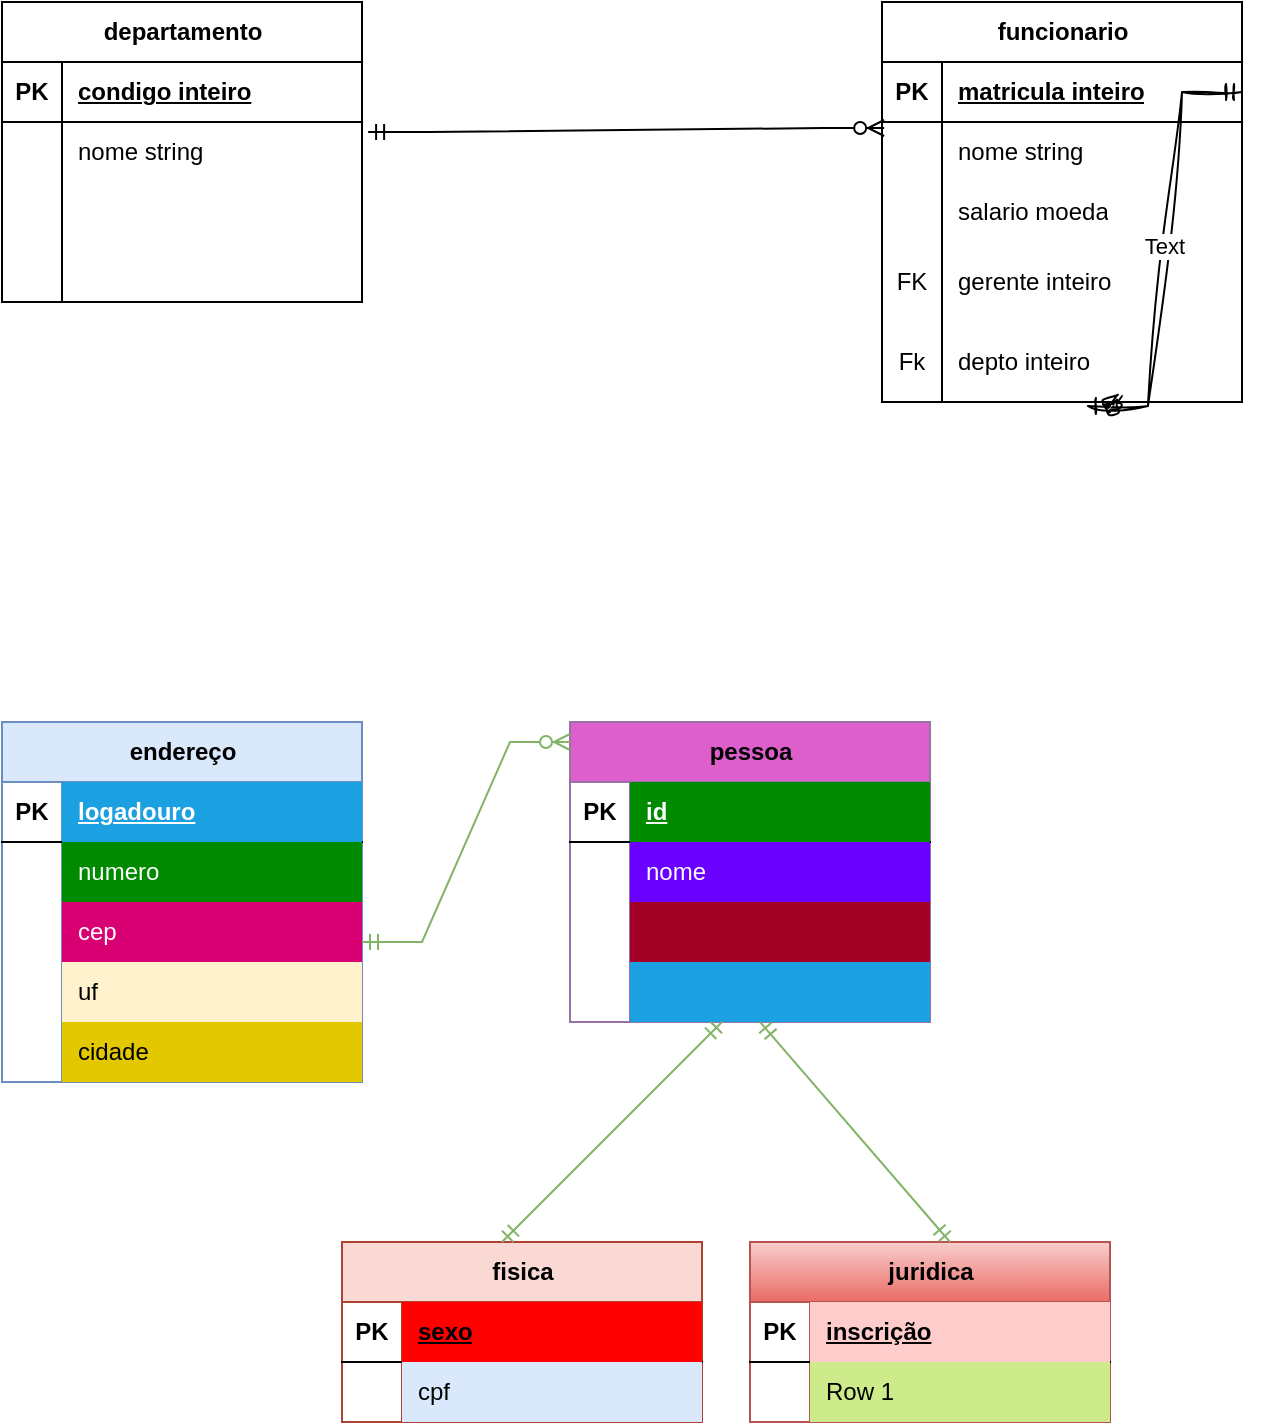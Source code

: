 <mxfile version="21.7.1" type="github">
  <diagram name="Página-1" id="R3Q_Zwbxp7mTut5ZmIHZ">
    <mxGraphModel dx="880" dy="478" grid="1" gridSize="10" guides="1" tooltips="1" connect="1" arrows="1" fold="1" page="1" pageScale="1" pageWidth="827" pageHeight="1169" math="0" shadow="0">
      <root>
        <mxCell id="0" />
        <mxCell id="1" parent="0" />
        <mxCell id="SeFAzHogyFQhGPew0i5G-4" value="departamento" style="shape=table;startSize=30;container=1;collapsible=1;childLayout=tableLayout;fixedRows=1;rowLines=0;fontStyle=1;align=center;resizeLast=1;html=1;" vertex="1" parent="1">
          <mxGeometry x="40" y="80" width="180" height="150" as="geometry" />
        </mxCell>
        <mxCell id="SeFAzHogyFQhGPew0i5G-5" value="" style="shape=tableRow;horizontal=0;startSize=0;swimlaneHead=0;swimlaneBody=0;fillColor=none;collapsible=0;dropTarget=0;points=[[0,0.5],[1,0.5]];portConstraint=eastwest;top=0;left=0;right=0;bottom=1;" vertex="1" parent="SeFAzHogyFQhGPew0i5G-4">
          <mxGeometry y="30" width="180" height="30" as="geometry" />
        </mxCell>
        <mxCell id="SeFAzHogyFQhGPew0i5G-6" value="PK" style="shape=partialRectangle;connectable=0;fillColor=none;top=0;left=0;bottom=0;right=0;fontStyle=1;overflow=hidden;whiteSpace=wrap;html=1;" vertex="1" parent="SeFAzHogyFQhGPew0i5G-5">
          <mxGeometry width="30" height="30" as="geometry">
            <mxRectangle width="30" height="30" as="alternateBounds" />
          </mxGeometry>
        </mxCell>
        <mxCell id="SeFAzHogyFQhGPew0i5G-7" value="condigo inteiro" style="shape=partialRectangle;connectable=0;fillColor=none;top=0;left=0;bottom=0;right=0;align=left;spacingLeft=6;fontStyle=5;overflow=hidden;whiteSpace=wrap;html=1;" vertex="1" parent="SeFAzHogyFQhGPew0i5G-5">
          <mxGeometry x="30" width="150" height="30" as="geometry">
            <mxRectangle width="150" height="30" as="alternateBounds" />
          </mxGeometry>
        </mxCell>
        <mxCell id="SeFAzHogyFQhGPew0i5G-8" value="" style="shape=tableRow;horizontal=0;startSize=0;swimlaneHead=0;swimlaneBody=0;fillColor=none;collapsible=0;dropTarget=0;points=[[0,0.5],[1,0.5]];portConstraint=eastwest;top=0;left=0;right=0;bottom=0;" vertex="1" parent="SeFAzHogyFQhGPew0i5G-4">
          <mxGeometry y="60" width="180" height="30" as="geometry" />
        </mxCell>
        <mxCell id="SeFAzHogyFQhGPew0i5G-9" value="" style="shape=partialRectangle;connectable=0;fillColor=none;top=0;left=0;bottom=0;right=0;editable=1;overflow=hidden;whiteSpace=wrap;html=1;" vertex="1" parent="SeFAzHogyFQhGPew0i5G-8">
          <mxGeometry width="30" height="30" as="geometry">
            <mxRectangle width="30" height="30" as="alternateBounds" />
          </mxGeometry>
        </mxCell>
        <mxCell id="SeFAzHogyFQhGPew0i5G-10" value="nome string" style="shape=partialRectangle;connectable=0;fillColor=none;top=0;left=0;bottom=0;right=0;align=left;spacingLeft=6;overflow=hidden;whiteSpace=wrap;html=1;" vertex="1" parent="SeFAzHogyFQhGPew0i5G-8">
          <mxGeometry x="30" width="150" height="30" as="geometry">
            <mxRectangle width="150" height="30" as="alternateBounds" />
          </mxGeometry>
        </mxCell>
        <mxCell id="SeFAzHogyFQhGPew0i5G-11" value="" style="shape=tableRow;horizontal=0;startSize=0;swimlaneHead=0;swimlaneBody=0;fillColor=none;collapsible=0;dropTarget=0;points=[[0,0.5],[1,0.5]];portConstraint=eastwest;top=0;left=0;right=0;bottom=0;" vertex="1" parent="SeFAzHogyFQhGPew0i5G-4">
          <mxGeometry y="90" width="180" height="30" as="geometry" />
        </mxCell>
        <mxCell id="SeFAzHogyFQhGPew0i5G-12" value="" style="shape=partialRectangle;connectable=0;fillColor=none;top=0;left=0;bottom=0;right=0;editable=1;overflow=hidden;whiteSpace=wrap;html=1;" vertex="1" parent="SeFAzHogyFQhGPew0i5G-11">
          <mxGeometry width="30" height="30" as="geometry">
            <mxRectangle width="30" height="30" as="alternateBounds" />
          </mxGeometry>
        </mxCell>
        <mxCell id="SeFAzHogyFQhGPew0i5G-13" value="" style="shape=partialRectangle;connectable=0;fillColor=none;top=0;left=0;bottom=0;right=0;align=left;spacingLeft=6;overflow=hidden;whiteSpace=wrap;html=1;" vertex="1" parent="SeFAzHogyFQhGPew0i5G-11">
          <mxGeometry x="30" width="150" height="30" as="geometry">
            <mxRectangle width="150" height="30" as="alternateBounds" />
          </mxGeometry>
        </mxCell>
        <mxCell id="SeFAzHogyFQhGPew0i5G-14" value="" style="shape=tableRow;horizontal=0;startSize=0;swimlaneHead=0;swimlaneBody=0;fillColor=none;collapsible=0;dropTarget=0;points=[[0,0.5],[1,0.5]];portConstraint=eastwest;top=0;left=0;right=0;bottom=0;" vertex="1" parent="SeFAzHogyFQhGPew0i5G-4">
          <mxGeometry y="120" width="180" height="30" as="geometry" />
        </mxCell>
        <mxCell id="SeFAzHogyFQhGPew0i5G-15" value="" style="shape=partialRectangle;connectable=0;fillColor=none;top=0;left=0;bottom=0;right=0;editable=1;overflow=hidden;whiteSpace=wrap;html=1;" vertex="1" parent="SeFAzHogyFQhGPew0i5G-14">
          <mxGeometry width="30" height="30" as="geometry">
            <mxRectangle width="30" height="30" as="alternateBounds" />
          </mxGeometry>
        </mxCell>
        <mxCell id="SeFAzHogyFQhGPew0i5G-16" value="" style="shape=partialRectangle;connectable=0;fillColor=none;top=0;left=0;bottom=0;right=0;align=left;spacingLeft=6;overflow=hidden;whiteSpace=wrap;html=1;" vertex="1" parent="SeFAzHogyFQhGPew0i5G-14">
          <mxGeometry x="30" width="150" height="30" as="geometry">
            <mxRectangle width="150" height="30" as="alternateBounds" />
          </mxGeometry>
        </mxCell>
        <mxCell id="SeFAzHogyFQhGPew0i5G-17" value="funcionario" style="shape=table;startSize=30;container=1;collapsible=1;childLayout=tableLayout;fixedRows=1;rowLines=0;fontStyle=1;align=center;resizeLast=1;html=1;" vertex="1" parent="1">
          <mxGeometry x="480" y="80" width="180" height="200" as="geometry" />
        </mxCell>
        <mxCell id="SeFAzHogyFQhGPew0i5G-18" value="" style="shape=tableRow;horizontal=0;startSize=0;swimlaneHead=0;swimlaneBody=0;fillColor=none;collapsible=0;dropTarget=0;points=[[0,0.5],[1,0.5]];portConstraint=eastwest;top=0;left=0;right=0;bottom=1;" vertex="1" parent="SeFAzHogyFQhGPew0i5G-17">
          <mxGeometry y="30" width="180" height="30" as="geometry" />
        </mxCell>
        <mxCell id="SeFAzHogyFQhGPew0i5G-19" value="PK" style="shape=partialRectangle;connectable=0;fillColor=none;top=0;left=0;bottom=0;right=0;fontStyle=1;overflow=hidden;whiteSpace=wrap;html=1;" vertex="1" parent="SeFAzHogyFQhGPew0i5G-18">
          <mxGeometry width="30" height="30" as="geometry">
            <mxRectangle width="30" height="30" as="alternateBounds" />
          </mxGeometry>
        </mxCell>
        <mxCell id="SeFAzHogyFQhGPew0i5G-20" value="matricula inteiro" style="shape=partialRectangle;connectable=0;fillColor=none;top=0;left=0;bottom=0;right=0;align=left;spacingLeft=6;fontStyle=5;overflow=hidden;whiteSpace=wrap;html=1;" vertex="1" parent="SeFAzHogyFQhGPew0i5G-18">
          <mxGeometry x="30" width="150" height="30" as="geometry">
            <mxRectangle width="150" height="30" as="alternateBounds" />
          </mxGeometry>
        </mxCell>
        <mxCell id="SeFAzHogyFQhGPew0i5G-21" value="" style="shape=tableRow;horizontal=0;startSize=0;swimlaneHead=0;swimlaneBody=0;fillColor=none;collapsible=0;dropTarget=0;points=[[0,0.5],[1,0.5]];portConstraint=eastwest;top=0;left=0;right=0;bottom=0;" vertex="1" parent="SeFAzHogyFQhGPew0i5G-17">
          <mxGeometry y="60" width="180" height="30" as="geometry" />
        </mxCell>
        <mxCell id="SeFAzHogyFQhGPew0i5G-22" value="" style="shape=partialRectangle;connectable=0;fillColor=none;top=0;left=0;bottom=0;right=0;editable=1;overflow=hidden;whiteSpace=wrap;html=1;" vertex="1" parent="SeFAzHogyFQhGPew0i5G-21">
          <mxGeometry width="30" height="30" as="geometry">
            <mxRectangle width="30" height="30" as="alternateBounds" />
          </mxGeometry>
        </mxCell>
        <mxCell id="SeFAzHogyFQhGPew0i5G-23" value="nome string" style="shape=partialRectangle;connectable=0;fillColor=none;top=0;left=0;bottom=0;right=0;align=left;spacingLeft=6;overflow=hidden;whiteSpace=wrap;html=1;" vertex="1" parent="SeFAzHogyFQhGPew0i5G-21">
          <mxGeometry x="30" width="150" height="30" as="geometry">
            <mxRectangle width="150" height="30" as="alternateBounds" />
          </mxGeometry>
        </mxCell>
        <mxCell id="SeFAzHogyFQhGPew0i5G-24" value="" style="shape=tableRow;horizontal=0;startSize=0;swimlaneHead=0;swimlaneBody=0;fillColor=none;collapsible=0;dropTarget=0;points=[[0,0.5],[1,0.5]];portConstraint=eastwest;top=0;left=0;right=0;bottom=0;" vertex="1" parent="SeFAzHogyFQhGPew0i5G-17">
          <mxGeometry y="90" width="180" height="30" as="geometry" />
        </mxCell>
        <mxCell id="SeFAzHogyFQhGPew0i5G-25" value="" style="shape=partialRectangle;connectable=0;fillColor=none;top=0;left=0;bottom=0;right=0;editable=1;overflow=hidden;whiteSpace=wrap;html=1;" vertex="1" parent="SeFAzHogyFQhGPew0i5G-24">
          <mxGeometry width="30" height="30" as="geometry">
            <mxRectangle width="30" height="30" as="alternateBounds" />
          </mxGeometry>
        </mxCell>
        <mxCell id="SeFAzHogyFQhGPew0i5G-26" value="salario moeda" style="shape=partialRectangle;connectable=0;fillColor=none;top=0;left=0;bottom=0;right=0;align=left;spacingLeft=6;overflow=hidden;whiteSpace=wrap;html=1;" vertex="1" parent="SeFAzHogyFQhGPew0i5G-24">
          <mxGeometry x="30" width="150" height="30" as="geometry">
            <mxRectangle width="150" height="30" as="alternateBounds" />
          </mxGeometry>
        </mxCell>
        <mxCell id="SeFAzHogyFQhGPew0i5G-27" value="" style="shape=tableRow;horizontal=0;startSize=0;swimlaneHead=0;swimlaneBody=0;fillColor=none;collapsible=0;dropTarget=0;points=[[0,0.5],[1,0.5]];portConstraint=eastwest;top=0;left=0;right=0;bottom=0;" vertex="1" parent="SeFAzHogyFQhGPew0i5G-17">
          <mxGeometry y="120" width="180" height="40" as="geometry" />
        </mxCell>
        <mxCell id="SeFAzHogyFQhGPew0i5G-28" value="FK" style="shape=partialRectangle;connectable=0;fillColor=none;top=0;left=0;bottom=0;right=0;editable=1;overflow=hidden;whiteSpace=wrap;html=1;" vertex="1" parent="SeFAzHogyFQhGPew0i5G-27">
          <mxGeometry width="30" height="40" as="geometry">
            <mxRectangle width="30" height="40" as="alternateBounds" />
          </mxGeometry>
        </mxCell>
        <mxCell id="SeFAzHogyFQhGPew0i5G-29" value="gerente inteiro" style="shape=partialRectangle;connectable=0;fillColor=none;top=0;left=0;bottom=0;right=0;align=left;spacingLeft=6;overflow=hidden;whiteSpace=wrap;html=1;" vertex="1" parent="SeFAzHogyFQhGPew0i5G-27">
          <mxGeometry x="30" width="150" height="40" as="geometry">
            <mxRectangle width="150" height="40" as="alternateBounds" />
          </mxGeometry>
        </mxCell>
        <mxCell id="SeFAzHogyFQhGPew0i5G-34" style="shape=tableRow;horizontal=0;startSize=0;swimlaneHead=0;swimlaneBody=0;fillColor=none;collapsible=0;dropTarget=0;points=[[0,0.5],[1,0.5]];portConstraint=eastwest;top=0;left=0;right=0;bottom=0;" vertex="1" parent="SeFAzHogyFQhGPew0i5G-17">
          <mxGeometry y="160" width="180" height="40" as="geometry" />
        </mxCell>
        <mxCell id="SeFAzHogyFQhGPew0i5G-35" value="Fk" style="shape=partialRectangle;connectable=0;fillColor=none;top=0;left=0;bottom=0;right=0;editable=1;overflow=hidden;whiteSpace=wrap;html=1;" vertex="1" parent="SeFAzHogyFQhGPew0i5G-34">
          <mxGeometry width="30" height="40" as="geometry">
            <mxRectangle width="30" height="40" as="alternateBounds" />
          </mxGeometry>
        </mxCell>
        <mxCell id="SeFAzHogyFQhGPew0i5G-36" value="depto inteiro" style="shape=partialRectangle;connectable=0;fillColor=none;top=0;left=0;bottom=0;right=0;align=left;spacingLeft=6;overflow=hidden;whiteSpace=wrap;html=1;" vertex="1" parent="SeFAzHogyFQhGPew0i5G-34">
          <mxGeometry x="30" width="150" height="40" as="geometry">
            <mxRectangle width="150" height="40" as="alternateBounds" />
          </mxGeometry>
        </mxCell>
        <mxCell id="SeFAzHogyFQhGPew0i5G-38" value="" style="edgeStyle=entityRelationEdgeStyle;fontSize=12;html=1;endArrow=ERzeroToOne;startArrow=ERmandOne;rounded=0;entryX=0.572;entryY=1.05;entryDx=0;entryDy=0;entryPerimeter=0;exitX=1;exitY=0.5;exitDx=0;exitDy=0;sketch=1;curveFitting=1;jiggle=2;" edge="1" parent="SeFAzHogyFQhGPew0i5G-17" source="SeFAzHogyFQhGPew0i5G-18" target="SeFAzHogyFQhGPew0i5G-34">
          <mxGeometry width="100" height="100" relative="1" as="geometry">
            <mxPoint x="190" y="197" as="sourcePoint" />
            <mxPoint x="120" y="-23" as="targetPoint" />
            <Array as="points">
              <mxPoint x="190" y="-43" />
              <mxPoint x="240" y="117" />
              <mxPoint x="210" y="117" />
              <mxPoint x="210" y="37" />
              <mxPoint x="200" y="37" />
              <mxPoint x="200" y="27" />
            </Array>
          </mxGeometry>
        </mxCell>
        <mxCell id="SeFAzHogyFQhGPew0i5G-39" value="Text" style="edgeLabel;html=1;align=center;verticalAlign=middle;resizable=0;points=[];" vertex="1" connectable="0" parent="SeFAzHogyFQhGPew0i5G-38">
          <mxGeometry x="-0.013" y="-1" relative="1" as="geometry">
            <mxPoint as="offset" />
          </mxGeometry>
        </mxCell>
        <mxCell id="SeFAzHogyFQhGPew0i5G-30" value="" style="edgeStyle=entityRelationEdgeStyle;fontSize=12;html=1;endArrow=ERzeroToMany;startArrow=ERmandOne;rounded=0;exitX=1.017;exitY=0.167;exitDx=0;exitDy=0;exitPerimeter=0;entryX=0.006;entryY=0.1;entryDx=0;entryDy=0;entryPerimeter=0;" edge="1" parent="1" source="SeFAzHogyFQhGPew0i5G-8" target="SeFAzHogyFQhGPew0i5G-21">
          <mxGeometry width="100" height="100" relative="1" as="geometry">
            <mxPoint x="220" y="230" as="sourcePoint" />
            <mxPoint x="470" y="150" as="targetPoint" />
            <Array as="points">
              <mxPoint x="180" y="90" />
              <mxPoint x="200" y="110" />
            </Array>
          </mxGeometry>
        </mxCell>
        <mxCell id="SeFAzHogyFQhGPew0i5G-40" value="endereço" style="shape=table;startSize=30;container=1;collapsible=1;childLayout=tableLayout;fixedRows=1;rowLines=0;fontStyle=1;align=center;resizeLast=1;html=1;fillColor=#dae8fc;strokeColor=#6c8ebf;" vertex="1" parent="1">
          <mxGeometry x="40" y="440" width="180" height="180" as="geometry" />
        </mxCell>
        <mxCell id="SeFAzHogyFQhGPew0i5G-41" value="" style="shape=tableRow;horizontal=0;startSize=0;swimlaneHead=0;swimlaneBody=0;fillColor=none;collapsible=0;dropTarget=0;points=[[0,0.5],[1,0.5]];portConstraint=eastwest;top=0;left=0;right=0;bottom=1;" vertex="1" parent="SeFAzHogyFQhGPew0i5G-40">
          <mxGeometry y="30" width="180" height="30" as="geometry" />
        </mxCell>
        <mxCell id="SeFAzHogyFQhGPew0i5G-42" value="PK" style="shape=partialRectangle;connectable=0;fillColor=none;top=0;left=0;bottom=0;right=0;fontStyle=1;overflow=hidden;whiteSpace=wrap;html=1;" vertex="1" parent="SeFAzHogyFQhGPew0i5G-41">
          <mxGeometry width="30" height="30" as="geometry">
            <mxRectangle width="30" height="30" as="alternateBounds" />
          </mxGeometry>
        </mxCell>
        <mxCell id="SeFAzHogyFQhGPew0i5G-43" value="logadouro" style="shape=partialRectangle;connectable=0;fillColor=#1ba1e2;top=0;left=0;bottom=0;right=0;align=left;spacingLeft=6;fontStyle=5;overflow=hidden;whiteSpace=wrap;html=1;fontColor=#ffffff;strokeColor=#006EAF;" vertex="1" parent="SeFAzHogyFQhGPew0i5G-41">
          <mxGeometry x="30" width="150" height="30" as="geometry">
            <mxRectangle width="150" height="30" as="alternateBounds" />
          </mxGeometry>
        </mxCell>
        <mxCell id="SeFAzHogyFQhGPew0i5G-44" value="" style="shape=tableRow;horizontal=0;startSize=0;swimlaneHead=0;swimlaneBody=0;fillColor=none;collapsible=0;dropTarget=0;points=[[0,0.5],[1,0.5]];portConstraint=eastwest;top=0;left=0;right=0;bottom=0;" vertex="1" parent="SeFAzHogyFQhGPew0i5G-40">
          <mxGeometry y="60" width="180" height="30" as="geometry" />
        </mxCell>
        <mxCell id="SeFAzHogyFQhGPew0i5G-45" value="" style="shape=partialRectangle;connectable=0;fillColor=none;top=0;left=0;bottom=0;right=0;editable=1;overflow=hidden;whiteSpace=wrap;html=1;" vertex="1" parent="SeFAzHogyFQhGPew0i5G-44">
          <mxGeometry width="30" height="30" as="geometry">
            <mxRectangle width="30" height="30" as="alternateBounds" />
          </mxGeometry>
        </mxCell>
        <mxCell id="SeFAzHogyFQhGPew0i5G-46" value="numero" style="shape=partialRectangle;connectable=0;fillColor=#008a00;top=0;left=0;bottom=0;right=0;align=left;spacingLeft=6;overflow=hidden;whiteSpace=wrap;html=1;fontColor=#ffffff;strokeColor=#005700;" vertex="1" parent="SeFAzHogyFQhGPew0i5G-44">
          <mxGeometry x="30" width="150" height="30" as="geometry">
            <mxRectangle width="150" height="30" as="alternateBounds" />
          </mxGeometry>
        </mxCell>
        <mxCell id="SeFAzHogyFQhGPew0i5G-47" value="" style="shape=tableRow;horizontal=0;startSize=0;swimlaneHead=0;swimlaneBody=0;fillColor=none;collapsible=0;dropTarget=0;points=[[0,0.5],[1,0.5]];portConstraint=eastwest;top=0;left=0;right=0;bottom=0;" vertex="1" parent="SeFAzHogyFQhGPew0i5G-40">
          <mxGeometry y="90" width="180" height="30" as="geometry" />
        </mxCell>
        <mxCell id="SeFAzHogyFQhGPew0i5G-48" value="" style="shape=partialRectangle;connectable=0;fillColor=none;top=0;left=0;bottom=0;right=0;editable=1;overflow=hidden;whiteSpace=wrap;html=1;" vertex="1" parent="SeFAzHogyFQhGPew0i5G-47">
          <mxGeometry width="30" height="30" as="geometry">
            <mxRectangle width="30" height="30" as="alternateBounds" />
          </mxGeometry>
        </mxCell>
        <mxCell id="SeFAzHogyFQhGPew0i5G-49" value="cep" style="shape=partialRectangle;connectable=0;fillColor=#d80073;top=0;left=0;bottom=0;right=0;align=left;spacingLeft=6;overflow=hidden;whiteSpace=wrap;html=1;fontColor=#ffffff;strokeColor=#A50040;" vertex="1" parent="SeFAzHogyFQhGPew0i5G-47">
          <mxGeometry x="30" width="150" height="30" as="geometry">
            <mxRectangle width="150" height="30" as="alternateBounds" />
          </mxGeometry>
        </mxCell>
        <mxCell id="SeFAzHogyFQhGPew0i5G-50" value="" style="shape=tableRow;horizontal=0;startSize=0;swimlaneHead=0;swimlaneBody=0;fillColor=none;collapsible=0;dropTarget=0;points=[[0,0.5],[1,0.5]];portConstraint=eastwest;top=0;left=0;right=0;bottom=0;" vertex="1" parent="SeFAzHogyFQhGPew0i5G-40">
          <mxGeometry y="120" width="180" height="30" as="geometry" />
        </mxCell>
        <mxCell id="SeFAzHogyFQhGPew0i5G-51" value="" style="shape=partialRectangle;connectable=0;fillColor=none;top=0;left=0;bottom=0;right=0;editable=1;overflow=hidden;whiteSpace=wrap;html=1;" vertex="1" parent="SeFAzHogyFQhGPew0i5G-50">
          <mxGeometry width="30" height="30" as="geometry">
            <mxRectangle width="30" height="30" as="alternateBounds" />
          </mxGeometry>
        </mxCell>
        <mxCell id="SeFAzHogyFQhGPew0i5G-52" value="uf" style="shape=partialRectangle;connectable=0;fillColor=#fff2cc;top=0;left=0;bottom=0;right=0;align=left;spacingLeft=6;overflow=hidden;whiteSpace=wrap;html=1;strokeColor=#d6b656;" vertex="1" parent="SeFAzHogyFQhGPew0i5G-50">
          <mxGeometry x="30" width="150" height="30" as="geometry">
            <mxRectangle width="150" height="30" as="alternateBounds" />
          </mxGeometry>
        </mxCell>
        <mxCell id="SeFAzHogyFQhGPew0i5G-66" style="shape=tableRow;horizontal=0;startSize=0;swimlaneHead=0;swimlaneBody=0;fillColor=none;collapsible=0;dropTarget=0;points=[[0,0.5],[1,0.5]];portConstraint=eastwest;top=0;left=0;right=0;bottom=0;" vertex="1" parent="SeFAzHogyFQhGPew0i5G-40">
          <mxGeometry y="150" width="180" height="30" as="geometry" />
        </mxCell>
        <mxCell id="SeFAzHogyFQhGPew0i5G-67" style="shape=partialRectangle;connectable=0;fillColor=none;top=0;left=0;bottom=0;right=0;editable=1;overflow=hidden;whiteSpace=wrap;html=1;" vertex="1" parent="SeFAzHogyFQhGPew0i5G-66">
          <mxGeometry width="30" height="30" as="geometry">
            <mxRectangle width="30" height="30" as="alternateBounds" />
          </mxGeometry>
        </mxCell>
        <mxCell id="SeFAzHogyFQhGPew0i5G-68" value="cidade" style="shape=partialRectangle;connectable=0;fillColor=#e3c800;top=0;left=0;bottom=0;right=0;align=left;spacingLeft=6;overflow=hidden;whiteSpace=wrap;html=1;fontColor=#000000;strokeColor=#B09500;" vertex="1" parent="SeFAzHogyFQhGPew0i5G-66">
          <mxGeometry x="30" width="150" height="30" as="geometry">
            <mxRectangle width="150" height="30" as="alternateBounds" />
          </mxGeometry>
        </mxCell>
        <mxCell id="SeFAzHogyFQhGPew0i5G-53" value="pessoa" style="shape=table;startSize=30;container=1;collapsible=1;childLayout=tableLayout;fixedRows=1;rowLines=0;fontStyle=1;align=center;resizeLast=1;html=1;fillColor=#dd5fcc;strokeColor=#9673a6;" vertex="1" parent="1">
          <mxGeometry x="324" y="440" width="180" height="150" as="geometry" />
        </mxCell>
        <mxCell id="SeFAzHogyFQhGPew0i5G-54" value="" style="shape=tableRow;horizontal=0;startSize=0;swimlaneHead=0;swimlaneBody=0;fillColor=none;collapsible=0;dropTarget=0;points=[[0,0.5],[1,0.5]];portConstraint=eastwest;top=0;left=0;right=0;bottom=1;" vertex="1" parent="SeFAzHogyFQhGPew0i5G-53">
          <mxGeometry y="30" width="180" height="30" as="geometry" />
        </mxCell>
        <mxCell id="SeFAzHogyFQhGPew0i5G-55" value="PK" style="shape=partialRectangle;connectable=0;fillColor=none;top=0;left=0;bottom=0;right=0;fontStyle=1;overflow=hidden;whiteSpace=wrap;html=1;" vertex="1" parent="SeFAzHogyFQhGPew0i5G-54">
          <mxGeometry width="30" height="30" as="geometry">
            <mxRectangle width="30" height="30" as="alternateBounds" />
          </mxGeometry>
        </mxCell>
        <mxCell id="SeFAzHogyFQhGPew0i5G-56" value="id" style="shape=partialRectangle;connectable=0;fillColor=#008a00;top=0;left=0;bottom=0;right=0;align=left;spacingLeft=6;fontStyle=5;overflow=hidden;whiteSpace=wrap;html=1;fontColor=#ffffff;strokeColor=#005700;" vertex="1" parent="SeFAzHogyFQhGPew0i5G-54">
          <mxGeometry x="30" width="150" height="30" as="geometry">
            <mxRectangle width="150" height="30" as="alternateBounds" />
          </mxGeometry>
        </mxCell>
        <mxCell id="SeFAzHogyFQhGPew0i5G-57" value="" style="shape=tableRow;horizontal=0;startSize=0;swimlaneHead=0;swimlaneBody=0;fillColor=none;collapsible=0;dropTarget=0;points=[[0,0.5],[1,0.5]];portConstraint=eastwest;top=0;left=0;right=0;bottom=0;" vertex="1" parent="SeFAzHogyFQhGPew0i5G-53">
          <mxGeometry y="60" width="180" height="30" as="geometry" />
        </mxCell>
        <mxCell id="SeFAzHogyFQhGPew0i5G-58" value="" style="shape=partialRectangle;connectable=0;fillColor=none;top=0;left=0;bottom=0;right=0;editable=1;overflow=hidden;whiteSpace=wrap;html=1;" vertex="1" parent="SeFAzHogyFQhGPew0i5G-57">
          <mxGeometry width="30" height="30" as="geometry">
            <mxRectangle width="30" height="30" as="alternateBounds" />
          </mxGeometry>
        </mxCell>
        <mxCell id="SeFAzHogyFQhGPew0i5G-59" value="nome" style="shape=partialRectangle;connectable=0;fillColor=#6a00ff;top=0;left=0;bottom=0;right=0;align=left;spacingLeft=6;overflow=hidden;whiteSpace=wrap;html=1;fontColor=#ffffff;strokeColor=#3700CC;" vertex="1" parent="SeFAzHogyFQhGPew0i5G-57">
          <mxGeometry x="30" width="150" height="30" as="geometry">
            <mxRectangle width="150" height="30" as="alternateBounds" />
          </mxGeometry>
        </mxCell>
        <mxCell id="SeFAzHogyFQhGPew0i5G-60" value="" style="shape=tableRow;horizontal=0;startSize=0;swimlaneHead=0;swimlaneBody=0;fillColor=none;collapsible=0;dropTarget=0;points=[[0,0.5],[1,0.5]];portConstraint=eastwest;top=0;left=0;right=0;bottom=0;" vertex="1" parent="SeFAzHogyFQhGPew0i5G-53">
          <mxGeometry y="90" width="180" height="30" as="geometry" />
        </mxCell>
        <mxCell id="SeFAzHogyFQhGPew0i5G-61" value="" style="shape=partialRectangle;connectable=0;fillColor=none;top=0;left=0;bottom=0;right=0;editable=1;overflow=hidden;whiteSpace=wrap;html=1;" vertex="1" parent="SeFAzHogyFQhGPew0i5G-60">
          <mxGeometry width="30" height="30" as="geometry">
            <mxRectangle width="30" height="30" as="alternateBounds" />
          </mxGeometry>
        </mxCell>
        <mxCell id="SeFAzHogyFQhGPew0i5G-62" value="" style="shape=partialRectangle;connectable=0;fillColor=#a20025;top=0;left=0;bottom=0;right=0;align=left;spacingLeft=6;overflow=hidden;whiteSpace=wrap;html=1;fontColor=#ffffff;strokeColor=#6F0000;" vertex="1" parent="SeFAzHogyFQhGPew0i5G-60">
          <mxGeometry x="30" width="150" height="30" as="geometry">
            <mxRectangle width="150" height="30" as="alternateBounds" />
          </mxGeometry>
        </mxCell>
        <mxCell id="SeFAzHogyFQhGPew0i5G-63" value="" style="shape=tableRow;horizontal=0;startSize=0;swimlaneHead=0;swimlaneBody=0;fillColor=none;collapsible=0;dropTarget=0;points=[[0,0.5],[1,0.5]];portConstraint=eastwest;top=0;left=0;right=0;bottom=0;" vertex="1" parent="SeFAzHogyFQhGPew0i5G-53">
          <mxGeometry y="120" width="180" height="30" as="geometry" />
        </mxCell>
        <mxCell id="SeFAzHogyFQhGPew0i5G-64" value="" style="shape=partialRectangle;connectable=0;fillColor=none;top=0;left=0;bottom=0;right=0;editable=1;overflow=hidden;whiteSpace=wrap;html=1;" vertex="1" parent="SeFAzHogyFQhGPew0i5G-63">
          <mxGeometry width="30" height="30" as="geometry">
            <mxRectangle width="30" height="30" as="alternateBounds" />
          </mxGeometry>
        </mxCell>
        <mxCell id="SeFAzHogyFQhGPew0i5G-65" value="" style="shape=partialRectangle;connectable=0;fillColor=#1ba1e2;top=0;left=0;bottom=0;right=0;align=left;spacingLeft=6;overflow=hidden;whiteSpace=wrap;html=1;fontColor=#ffffff;strokeColor=#006EAF;" vertex="1" parent="SeFAzHogyFQhGPew0i5G-63">
          <mxGeometry x="30" width="150" height="30" as="geometry">
            <mxRectangle width="150" height="30" as="alternateBounds" />
          </mxGeometry>
        </mxCell>
        <mxCell id="SeFAzHogyFQhGPew0i5G-71" value="" style="edgeStyle=entityRelationEdgeStyle;fontSize=12;html=1;endArrow=ERzeroToMany;startArrow=ERmandOne;rounded=0;fillColor=#d5e8d4;strokeColor=#82b366;" edge="1" parent="1">
          <mxGeometry width="100" height="100" relative="1" as="geometry">
            <mxPoint x="220" y="550" as="sourcePoint" />
            <mxPoint x="324" y="450" as="targetPoint" />
            <Array as="points">
              <mxPoint x="104" y="430" />
            </Array>
          </mxGeometry>
        </mxCell>
        <mxCell id="SeFAzHogyFQhGPew0i5G-74" value="fisica" style="shape=table;startSize=30;container=1;collapsible=1;childLayout=tableLayout;fixedRows=1;rowLines=0;fontStyle=1;align=center;resizeLast=1;html=1;fillColor=#fad9d5;strokeColor=#AE4132;" vertex="1" parent="1">
          <mxGeometry x="210" y="700" width="180" height="90" as="geometry" />
        </mxCell>
        <mxCell id="SeFAzHogyFQhGPew0i5G-75" value="" style="shape=tableRow;horizontal=0;startSize=0;swimlaneHead=0;swimlaneBody=0;fillColor=none;collapsible=0;dropTarget=0;points=[[0,0.5],[1,0.5]];portConstraint=eastwest;top=0;left=0;right=0;bottom=1;" vertex="1" parent="SeFAzHogyFQhGPew0i5G-74">
          <mxGeometry y="30" width="180" height="30" as="geometry" />
        </mxCell>
        <mxCell id="SeFAzHogyFQhGPew0i5G-76" value="PK" style="shape=partialRectangle;connectable=0;fillColor=none;top=0;left=0;bottom=0;right=0;fontStyle=1;overflow=hidden;whiteSpace=wrap;html=1;" vertex="1" parent="SeFAzHogyFQhGPew0i5G-75">
          <mxGeometry width="30" height="30" as="geometry">
            <mxRectangle width="30" height="30" as="alternateBounds" />
          </mxGeometry>
        </mxCell>
        <mxCell id="SeFAzHogyFQhGPew0i5G-77" value="sexo" style="shape=partialRectangle;connectable=0;fillColor=#FF0000;top=0;left=0;bottom=0;right=0;align=left;spacingLeft=6;fontStyle=5;overflow=hidden;whiteSpace=wrap;html=1;strokeColor=#fb1818;" vertex="1" parent="SeFAzHogyFQhGPew0i5G-75">
          <mxGeometry x="30" width="150" height="30" as="geometry">
            <mxRectangle width="150" height="30" as="alternateBounds" />
          </mxGeometry>
        </mxCell>
        <mxCell id="SeFAzHogyFQhGPew0i5G-78" value="" style="shape=tableRow;horizontal=0;startSize=0;swimlaneHead=0;swimlaneBody=0;fillColor=none;collapsible=0;dropTarget=0;points=[[0,0.5],[1,0.5]];portConstraint=eastwest;top=0;left=0;right=0;bottom=0;" vertex="1" parent="SeFAzHogyFQhGPew0i5G-74">
          <mxGeometry y="60" width="180" height="30" as="geometry" />
        </mxCell>
        <mxCell id="SeFAzHogyFQhGPew0i5G-79" value="" style="shape=partialRectangle;connectable=0;fillColor=none;top=0;left=0;bottom=0;right=0;editable=1;overflow=hidden;whiteSpace=wrap;html=1;" vertex="1" parent="SeFAzHogyFQhGPew0i5G-78">
          <mxGeometry width="30" height="30" as="geometry">
            <mxRectangle width="30" height="30" as="alternateBounds" />
          </mxGeometry>
        </mxCell>
        <mxCell id="SeFAzHogyFQhGPew0i5G-80" value="cpf" style="shape=partialRectangle;connectable=0;fillColor=#dae8fc;top=0;left=0;bottom=0;right=0;align=left;spacingLeft=6;overflow=hidden;whiteSpace=wrap;html=1;strokeColor=#6c8ebf;" vertex="1" parent="SeFAzHogyFQhGPew0i5G-78">
          <mxGeometry x="30" width="150" height="30" as="geometry">
            <mxRectangle width="150" height="30" as="alternateBounds" />
          </mxGeometry>
        </mxCell>
        <mxCell id="SeFAzHogyFQhGPew0i5G-87" value="juridica" style="shape=table;startSize=30;container=1;collapsible=1;childLayout=tableLayout;fixedRows=1;rowLines=0;fontStyle=1;align=center;resizeLast=1;html=1;fillColor=#f8cecc;gradientColor=#ea6b66;strokeColor=#b85450;" vertex="1" parent="1">
          <mxGeometry x="414" y="700" width="180" height="90" as="geometry" />
        </mxCell>
        <mxCell id="SeFAzHogyFQhGPew0i5G-88" value="" style="shape=tableRow;horizontal=0;startSize=0;swimlaneHead=0;swimlaneBody=0;fillColor=none;collapsible=0;dropTarget=0;points=[[0,0.5],[1,0.5]];portConstraint=eastwest;top=0;left=0;right=0;bottom=1;" vertex="1" parent="SeFAzHogyFQhGPew0i5G-87">
          <mxGeometry y="30" width="180" height="30" as="geometry" />
        </mxCell>
        <mxCell id="SeFAzHogyFQhGPew0i5G-89" value="PK" style="shape=partialRectangle;connectable=0;fillColor=none;top=0;left=0;bottom=0;right=0;fontStyle=1;overflow=hidden;whiteSpace=wrap;html=1;" vertex="1" parent="SeFAzHogyFQhGPew0i5G-88">
          <mxGeometry width="30" height="30" as="geometry">
            <mxRectangle width="30" height="30" as="alternateBounds" />
          </mxGeometry>
        </mxCell>
        <mxCell id="SeFAzHogyFQhGPew0i5G-90" value="inscrição" style="shape=partialRectangle;connectable=0;fillColor=#ffcccc;top=0;left=0;bottom=0;right=0;align=left;spacingLeft=6;fontStyle=5;overflow=hidden;whiteSpace=wrap;html=1;strokeColor=#36393d;" vertex="1" parent="SeFAzHogyFQhGPew0i5G-88">
          <mxGeometry x="30" width="150" height="30" as="geometry">
            <mxRectangle width="150" height="30" as="alternateBounds" />
          </mxGeometry>
        </mxCell>
        <mxCell id="SeFAzHogyFQhGPew0i5G-91" value="" style="shape=tableRow;horizontal=0;startSize=0;swimlaneHead=0;swimlaneBody=0;fillColor=none;collapsible=0;dropTarget=0;points=[[0,0.5],[1,0.5]];portConstraint=eastwest;top=0;left=0;right=0;bottom=0;" vertex="1" parent="SeFAzHogyFQhGPew0i5G-87">
          <mxGeometry y="60" width="180" height="30" as="geometry" />
        </mxCell>
        <mxCell id="SeFAzHogyFQhGPew0i5G-92" value="" style="shape=partialRectangle;connectable=0;fillColor=none;top=0;left=0;bottom=0;right=0;editable=1;overflow=hidden;whiteSpace=wrap;html=1;" vertex="1" parent="SeFAzHogyFQhGPew0i5G-91">
          <mxGeometry width="30" height="30" as="geometry">
            <mxRectangle width="30" height="30" as="alternateBounds" />
          </mxGeometry>
        </mxCell>
        <mxCell id="SeFAzHogyFQhGPew0i5G-93" value="Row 1" style="shape=partialRectangle;connectable=0;fillColor=#cdeb8b;top=0;left=0;bottom=0;right=0;align=left;spacingLeft=6;overflow=hidden;whiteSpace=wrap;html=1;strokeColor=#36393d;" vertex="1" parent="SeFAzHogyFQhGPew0i5G-91">
          <mxGeometry x="30" width="150" height="30" as="geometry">
            <mxRectangle width="150" height="30" as="alternateBounds" />
          </mxGeometry>
        </mxCell>
        <mxCell id="SeFAzHogyFQhGPew0i5G-101" value="" style="fontSize=12;html=1;endArrow=ERmandOne;startArrow=ERmandOne;rounded=0;fillColor=#d5e8d4;strokeColor=#82b366;" edge="1" parent="1">
          <mxGeometry width="100" height="100" relative="1" as="geometry">
            <mxPoint x="290" y="700" as="sourcePoint" />
            <mxPoint x="400" y="590" as="targetPoint" />
          </mxGeometry>
        </mxCell>
        <mxCell id="SeFAzHogyFQhGPew0i5G-102" value="" style="fontSize=12;html=1;endArrow=ERmandOne;startArrow=ERmandOne;rounded=0;exitX=0.528;exitY=1;exitDx=0;exitDy=0;exitPerimeter=0;fillColor=#d5e8d4;strokeColor=#82b366;" edge="1" parent="1" source="SeFAzHogyFQhGPew0i5G-63">
          <mxGeometry width="100" height="100" relative="1" as="geometry">
            <mxPoint x="414" y="600" as="sourcePoint" />
            <mxPoint x="514" y="700" as="targetPoint" />
          </mxGeometry>
        </mxCell>
      </root>
    </mxGraphModel>
  </diagram>
</mxfile>
